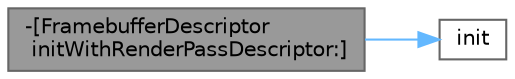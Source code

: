 digraph "-[FramebufferDescriptor initWithRenderPassDescriptor:]"
{
 // LATEX_PDF_SIZE
  bgcolor="transparent";
  edge [fontname=Helvetica,fontsize=10,labelfontname=Helvetica,labelfontsize=10];
  node [fontname=Helvetica,fontsize=10,shape=box,height=0.2,width=0.4];
  rankdir="LR";
  Node1 [id="Node000001",label="-[FramebufferDescriptor\l initWithRenderPassDescriptor:]",height=0.2,width=0.4,color="gray40", fillcolor="grey60", style="filled", fontcolor="black",tooltip=" "];
  Node1 -> Node2 [id="edge2_Node000001_Node000002",color="steelblue1",style="solid",tooltip=" "];
  Node2 [id="Node000002",label="init",height=0.2,width=0.4,color="grey40", fillcolor="white", style="filled",URL="$boing_8c.html#a2858154e2009b0e6e616f313177762bc",tooltip=" "];
}
